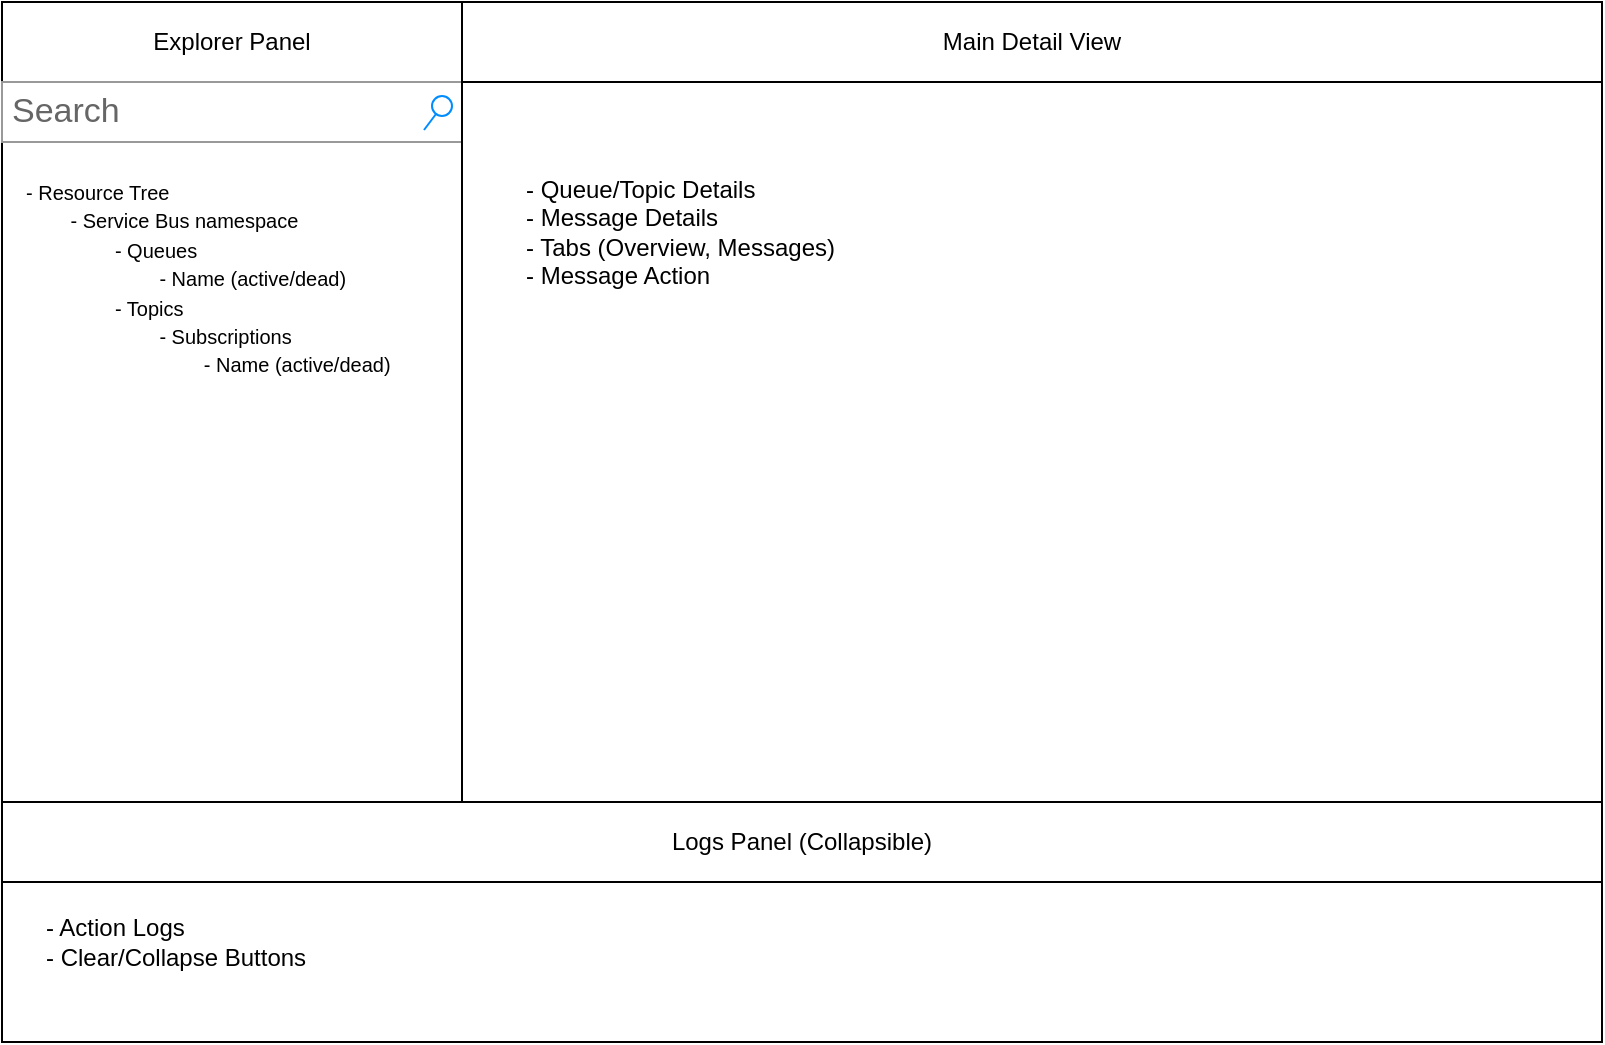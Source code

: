 <mxfile version="26.2.2">
  <diagram name="Service Bus UI" id="service-bus-ui">
    <mxGraphModel dx="1050" dy="822" grid="1" gridSize="10" guides="1" tooltips="1" connect="1" arrows="1" fold="1" page="1" pageScale="1" pageWidth="827" pageHeight="1169" math="0" shadow="0">
      <root>
        <mxCell id="0" />
        <mxCell id="1" parent="0" />
        <mxCell id="2" value="Explorer Panel" style="shape=swimlane;whiteSpace=wrap;html=1;" parent="1" vertex="1">
          <mxGeometry width="230" height="400" as="geometry" />
        </mxCell>
        <mxCell id="VuwJitaMSokWLQpdB8Kh-6" value="&lt;font style=&quot;font-size: 10px;&quot;&gt;- Resource Tree&lt;/font&gt;&lt;div&gt;&lt;font style=&quot;font-size: 10px;&quot;&gt;&lt;span style=&quot;white-space: pre;&quot;&gt;&#x9;&lt;/span&gt;- Service Bus namespace&lt;br&gt;&lt;/font&gt;&lt;/div&gt;&lt;div&gt;&lt;font style=&quot;font-size: 10px;&quot;&gt;&lt;span style=&quot;white-space: pre;&quot;&gt;&#x9;&lt;/span&gt;&lt;span style=&quot;white-space: pre;&quot;&gt;&#x9;&lt;/span&gt;- Queues&lt;br&gt;&lt;/font&gt;&lt;/div&gt;&lt;div&gt;&lt;font style=&quot;font-size: 10px;&quot;&gt;&lt;font style=&quot;&quot;&gt;&lt;span style=&quot;white-space: pre;&quot;&gt;&#x9;&lt;/span&gt;&lt;span style=&quot;white-space: pre;&quot;&gt;&#x9;&lt;/span&gt;&lt;span style=&quot;white-space: pre;&quot;&gt;&#x9;&lt;/span&gt;- Name (active/dead)&lt;/font&gt;&lt;br&gt;&lt;/font&gt;&lt;/div&gt;&lt;div&gt;&lt;font style=&quot;font-size: 10px;&quot;&gt;&lt;span style=&quot;white-space: pre;&quot;&gt;&#x9;&lt;/span&gt;&lt;span style=&quot;white-space: pre;&quot;&gt;&#x9;&lt;/span&gt;- Topics&lt;br&gt;&lt;/font&gt;&lt;/div&gt;&lt;div&gt;&lt;font style=&quot;font-size: 10px;&quot;&gt;&lt;span style=&quot;white-space: pre;&quot;&gt;&#x9;&lt;/span&gt;&lt;span style=&quot;white-space: pre;&quot;&gt;&#x9;&lt;/span&gt;&lt;span style=&quot;white-space: pre;&quot;&gt;&#x9;&lt;/span&gt;- Subscriptions&lt;br&gt;&lt;/font&gt;&lt;/div&gt;&lt;div&gt;&lt;font style=&quot;font-size: 10px;&quot;&gt;&lt;span style=&quot;white-space: pre;&quot;&gt;&#x9;&lt;/span&gt;&lt;span style=&quot;white-space: pre;&quot;&gt;&#x9;&lt;/span&gt;&lt;span style=&quot;white-space: pre;&quot;&gt;&#x9;&lt;/span&gt;&lt;span style=&quot;white-space: pre;&quot;&gt;&#x9;&lt;/span&gt;- Name (active/dead)&lt;br&gt;&lt;/font&gt;&lt;/div&gt;&lt;div&gt;&lt;font style=&quot;font-size: 11px;&quot;&gt;&lt;br&gt;&lt;/font&gt;&lt;/div&gt;" style="text;html=1;align=left;verticalAlign=middle;resizable=0;points=[];autosize=1;strokeColor=none;fillColor=none;" vertex="1" parent="2">
          <mxGeometry x="10" y="80" width="210" height="130" as="geometry" />
        </mxCell>
        <mxCell id="VuwJitaMSokWLQpdB8Kh-11" value="Search" style="strokeWidth=1;shadow=0;dashed=0;align=center;html=1;shape=mxgraph.mockup.forms.searchBox;strokeColor=#999999;mainText=;strokeColor2=#008cff;fontColor=#666666;fontSize=17;align=left;spacingLeft=3;whiteSpace=wrap;" vertex="1" parent="2">
          <mxGeometry y="40" width="230" height="30" as="geometry" />
        </mxCell>
        <mxCell id="3" value="Main Detail View" style="shape=swimlane;whiteSpace=wrap;html=1;" parent="1" vertex="1">
          <mxGeometry x="230" width="570" height="400" as="geometry">
            <mxRectangle x="200" width="130" height="30" as="alternateBounds" />
          </mxGeometry>
        </mxCell>
        <mxCell id="VuwJitaMSokWLQpdB8Kh-4" value="&lt;p&gt;&lt;br&gt;&lt;/p&gt;" style="text;html=1;align=left;verticalAlign=middle;resizable=0;points=[];autosize=0;strokeColor=none;fillColor=none;" vertex="1" parent="3">
          <mxGeometry x="150" y="130" width="180" height="60" as="geometry" />
        </mxCell>
        <mxCell id="VuwJitaMSokWLQpdB8Kh-13" value="&lt;div&gt;- Queue/Topic Details&lt;/div&gt;&lt;div&gt;- Message Details&lt;/div&gt;&lt;div&gt;- Tabs (Overview, Messages)&lt;/div&gt;&lt;div style=&quot;&quot;&gt;- Message Action&lt;/div&gt;" style="text;html=1;align=left;verticalAlign=middle;resizable=0;points=[];autosize=1;strokeColor=none;fillColor=none;" vertex="1" parent="3">
          <mxGeometry x="30" y="80" width="180" height="70" as="geometry" />
        </mxCell>
        <mxCell id="4" value="Logs Panel (Collapsible)" style="shape=swimlane;whiteSpace=wrap;html=1;" parent="1" vertex="1">
          <mxGeometry y="400" width="800" height="120" as="geometry" />
        </mxCell>
        <mxCell id="VuwJitaMSokWLQpdB8Kh-7" value="&lt;div style=&quot;&quot;&gt;&lt;span style=&quot;background-color: transparent; color: light-dark(rgb(0, 0, 0), rgb(255, 255, 255));&quot;&gt;- Action Logs&lt;/span&gt;&lt;/div&gt;- Clear/Collapse Buttons" style="text;html=1;align=left;verticalAlign=middle;resizable=0;points=[];autosize=1;strokeColor=none;fillColor=none;" vertex="1" parent="4">
          <mxGeometry x="20" y="50" width="150" height="40" as="geometry" />
        </mxCell>
      </root>
    </mxGraphModel>
  </diagram>
</mxfile>
